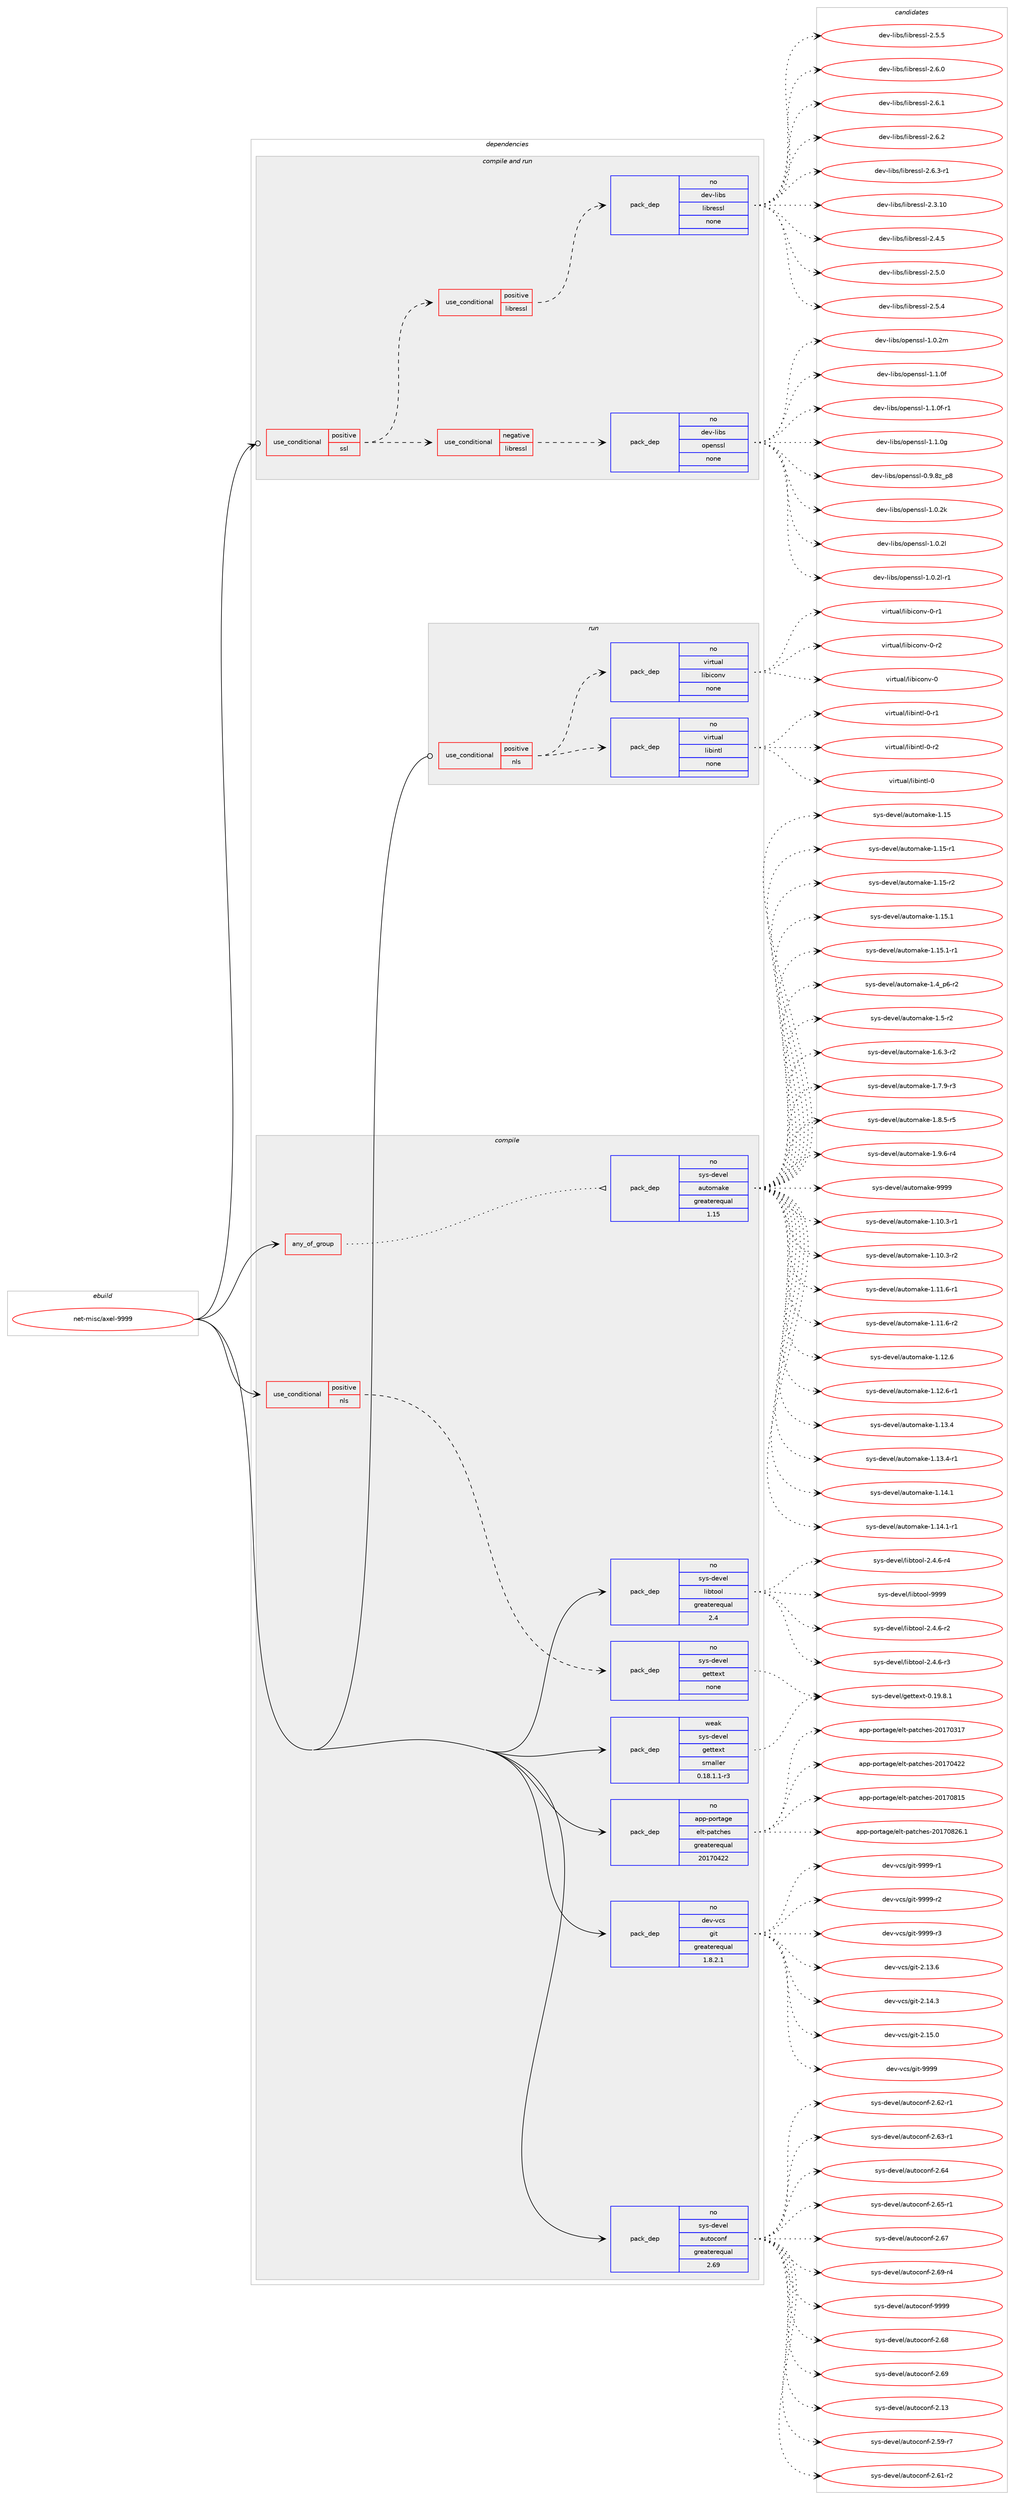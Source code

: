 digraph prolog {

# *************
# Graph options
# *************

newrank=true;
concentrate=true;
compound=true;
graph [rankdir=LR,fontname=Helvetica,fontsize=10,ranksep=1.5];#, ranksep=2.5, nodesep=0.2];
edge  [arrowhead=vee];
node  [fontname=Helvetica,fontsize=10];

# **********
# The ebuild
# **********

subgraph cluster_leftcol {
color=gray;
rank=same;
label=<<i>ebuild</i>>;
id [label="net-misc/axel-9999", color=red, width=4, href="../net-misc/axel-9999.svg"];
}

# ****************
# The dependencies
# ****************

subgraph cluster_midcol {
color=gray;
label=<<i>dependencies</i>>;
subgraph cluster_compile {
fillcolor="#eeeeee";
style=filled;
label=<<i>compile</i>>;
subgraph any6955 {
dependency423393 [label=<<TABLE BORDER="0" CELLBORDER="1" CELLSPACING="0" CELLPADDING="4"><TR><TD CELLPADDING="10">any_of_group</TD></TR></TABLE>>, shape=none, color=red];subgraph pack311343 {
dependency423394 [label=<<TABLE BORDER="0" CELLBORDER="1" CELLSPACING="0" CELLPADDING="4" WIDTH="220"><TR><TD ROWSPAN="6" CELLPADDING="30">pack_dep</TD></TR><TR><TD WIDTH="110">no</TD></TR><TR><TD>sys-devel</TD></TR><TR><TD>automake</TD></TR><TR><TD>greaterequal</TD></TR><TR><TD>1.15</TD></TR></TABLE>>, shape=none, color=blue];
}
dependency423393:e -> dependency423394:w [weight=20,style="dotted",arrowhead="oinv"];
}
id:e -> dependency423393:w [weight=20,style="solid",arrowhead="vee"];
subgraph cond104902 {
dependency423395 [label=<<TABLE BORDER="0" CELLBORDER="1" CELLSPACING="0" CELLPADDING="4"><TR><TD ROWSPAN="3" CELLPADDING="10">use_conditional</TD></TR><TR><TD>positive</TD></TR><TR><TD>nls</TD></TR></TABLE>>, shape=none, color=red];
subgraph pack311344 {
dependency423396 [label=<<TABLE BORDER="0" CELLBORDER="1" CELLSPACING="0" CELLPADDING="4" WIDTH="220"><TR><TD ROWSPAN="6" CELLPADDING="30">pack_dep</TD></TR><TR><TD WIDTH="110">no</TD></TR><TR><TD>sys-devel</TD></TR><TR><TD>gettext</TD></TR><TR><TD>none</TD></TR><TR><TD></TD></TR></TABLE>>, shape=none, color=blue];
}
dependency423395:e -> dependency423396:w [weight=20,style="dashed",arrowhead="vee"];
}
id:e -> dependency423395:w [weight=20,style="solid",arrowhead="vee"];
subgraph pack311345 {
dependency423397 [label=<<TABLE BORDER="0" CELLBORDER="1" CELLSPACING="0" CELLPADDING="4" WIDTH="220"><TR><TD ROWSPAN="6" CELLPADDING="30">pack_dep</TD></TR><TR><TD WIDTH="110">no</TD></TR><TR><TD>app-portage</TD></TR><TR><TD>elt-patches</TD></TR><TR><TD>greaterequal</TD></TR><TR><TD>20170422</TD></TR></TABLE>>, shape=none, color=blue];
}
id:e -> dependency423397:w [weight=20,style="solid",arrowhead="vee"];
subgraph pack311346 {
dependency423398 [label=<<TABLE BORDER="0" CELLBORDER="1" CELLSPACING="0" CELLPADDING="4" WIDTH="220"><TR><TD ROWSPAN="6" CELLPADDING="30">pack_dep</TD></TR><TR><TD WIDTH="110">no</TD></TR><TR><TD>dev-vcs</TD></TR><TR><TD>git</TD></TR><TR><TD>greaterequal</TD></TR><TR><TD>1.8.2.1</TD></TR></TABLE>>, shape=none, color=blue];
}
id:e -> dependency423398:w [weight=20,style="solid",arrowhead="vee"];
subgraph pack311347 {
dependency423399 [label=<<TABLE BORDER="0" CELLBORDER="1" CELLSPACING="0" CELLPADDING="4" WIDTH="220"><TR><TD ROWSPAN="6" CELLPADDING="30">pack_dep</TD></TR><TR><TD WIDTH="110">no</TD></TR><TR><TD>sys-devel</TD></TR><TR><TD>autoconf</TD></TR><TR><TD>greaterequal</TD></TR><TR><TD>2.69</TD></TR></TABLE>>, shape=none, color=blue];
}
id:e -> dependency423399:w [weight=20,style="solid",arrowhead="vee"];
subgraph pack311348 {
dependency423400 [label=<<TABLE BORDER="0" CELLBORDER="1" CELLSPACING="0" CELLPADDING="4" WIDTH="220"><TR><TD ROWSPAN="6" CELLPADDING="30">pack_dep</TD></TR><TR><TD WIDTH="110">no</TD></TR><TR><TD>sys-devel</TD></TR><TR><TD>libtool</TD></TR><TR><TD>greaterequal</TD></TR><TR><TD>2.4</TD></TR></TABLE>>, shape=none, color=blue];
}
id:e -> dependency423400:w [weight=20,style="solid",arrowhead="vee"];
subgraph pack311349 {
dependency423401 [label=<<TABLE BORDER="0" CELLBORDER="1" CELLSPACING="0" CELLPADDING="4" WIDTH="220"><TR><TD ROWSPAN="6" CELLPADDING="30">pack_dep</TD></TR><TR><TD WIDTH="110">weak</TD></TR><TR><TD>sys-devel</TD></TR><TR><TD>gettext</TD></TR><TR><TD>smaller</TD></TR><TR><TD>0.18.1.1-r3</TD></TR></TABLE>>, shape=none, color=blue];
}
id:e -> dependency423401:w [weight=20,style="solid",arrowhead="vee"];
}
subgraph cluster_compileandrun {
fillcolor="#eeeeee";
style=filled;
label=<<i>compile and run</i>>;
subgraph cond104903 {
dependency423402 [label=<<TABLE BORDER="0" CELLBORDER="1" CELLSPACING="0" CELLPADDING="4"><TR><TD ROWSPAN="3" CELLPADDING="10">use_conditional</TD></TR><TR><TD>positive</TD></TR><TR><TD>ssl</TD></TR></TABLE>>, shape=none, color=red];
subgraph cond104904 {
dependency423403 [label=<<TABLE BORDER="0" CELLBORDER="1" CELLSPACING="0" CELLPADDING="4"><TR><TD ROWSPAN="3" CELLPADDING="10">use_conditional</TD></TR><TR><TD>negative</TD></TR><TR><TD>libressl</TD></TR></TABLE>>, shape=none, color=red];
subgraph pack311350 {
dependency423404 [label=<<TABLE BORDER="0" CELLBORDER="1" CELLSPACING="0" CELLPADDING="4" WIDTH="220"><TR><TD ROWSPAN="6" CELLPADDING="30">pack_dep</TD></TR><TR><TD WIDTH="110">no</TD></TR><TR><TD>dev-libs</TD></TR><TR><TD>openssl</TD></TR><TR><TD>none</TD></TR><TR><TD></TD></TR></TABLE>>, shape=none, color=blue];
}
dependency423403:e -> dependency423404:w [weight=20,style="dashed",arrowhead="vee"];
}
dependency423402:e -> dependency423403:w [weight=20,style="dashed",arrowhead="vee"];
subgraph cond104905 {
dependency423405 [label=<<TABLE BORDER="0" CELLBORDER="1" CELLSPACING="0" CELLPADDING="4"><TR><TD ROWSPAN="3" CELLPADDING="10">use_conditional</TD></TR><TR><TD>positive</TD></TR><TR><TD>libressl</TD></TR></TABLE>>, shape=none, color=red];
subgraph pack311351 {
dependency423406 [label=<<TABLE BORDER="0" CELLBORDER="1" CELLSPACING="0" CELLPADDING="4" WIDTH="220"><TR><TD ROWSPAN="6" CELLPADDING="30">pack_dep</TD></TR><TR><TD WIDTH="110">no</TD></TR><TR><TD>dev-libs</TD></TR><TR><TD>libressl</TD></TR><TR><TD>none</TD></TR><TR><TD></TD></TR></TABLE>>, shape=none, color=blue];
}
dependency423405:e -> dependency423406:w [weight=20,style="dashed",arrowhead="vee"];
}
dependency423402:e -> dependency423405:w [weight=20,style="dashed",arrowhead="vee"];
}
id:e -> dependency423402:w [weight=20,style="solid",arrowhead="odotvee"];
}
subgraph cluster_run {
fillcolor="#eeeeee";
style=filled;
label=<<i>run</i>>;
subgraph cond104906 {
dependency423407 [label=<<TABLE BORDER="0" CELLBORDER="1" CELLSPACING="0" CELLPADDING="4"><TR><TD ROWSPAN="3" CELLPADDING="10">use_conditional</TD></TR><TR><TD>positive</TD></TR><TR><TD>nls</TD></TR></TABLE>>, shape=none, color=red];
subgraph pack311352 {
dependency423408 [label=<<TABLE BORDER="0" CELLBORDER="1" CELLSPACING="0" CELLPADDING="4" WIDTH="220"><TR><TD ROWSPAN="6" CELLPADDING="30">pack_dep</TD></TR><TR><TD WIDTH="110">no</TD></TR><TR><TD>virtual</TD></TR><TR><TD>libintl</TD></TR><TR><TD>none</TD></TR><TR><TD></TD></TR></TABLE>>, shape=none, color=blue];
}
dependency423407:e -> dependency423408:w [weight=20,style="dashed",arrowhead="vee"];
subgraph pack311353 {
dependency423409 [label=<<TABLE BORDER="0" CELLBORDER="1" CELLSPACING="0" CELLPADDING="4" WIDTH="220"><TR><TD ROWSPAN="6" CELLPADDING="30">pack_dep</TD></TR><TR><TD WIDTH="110">no</TD></TR><TR><TD>virtual</TD></TR><TR><TD>libiconv</TD></TR><TR><TD>none</TD></TR><TR><TD></TD></TR></TABLE>>, shape=none, color=blue];
}
dependency423407:e -> dependency423409:w [weight=20,style="dashed",arrowhead="vee"];
}
id:e -> dependency423407:w [weight=20,style="solid",arrowhead="odot"];
}
}

# **************
# The candidates
# **************

subgraph cluster_choices {
rank=same;
color=gray;
label=<<i>candidates</i>>;

subgraph choice311343 {
color=black;
nodesep=1;
choice11512111545100101118101108479711711611110997107101454946494846514511449 [label="sys-devel/automake-1.10.3-r1", color=red, width=4,href="../sys-devel/automake-1.10.3-r1.svg"];
choice11512111545100101118101108479711711611110997107101454946494846514511450 [label="sys-devel/automake-1.10.3-r2", color=red, width=4,href="../sys-devel/automake-1.10.3-r2.svg"];
choice11512111545100101118101108479711711611110997107101454946494946544511449 [label="sys-devel/automake-1.11.6-r1", color=red, width=4,href="../sys-devel/automake-1.11.6-r1.svg"];
choice11512111545100101118101108479711711611110997107101454946494946544511450 [label="sys-devel/automake-1.11.6-r2", color=red, width=4,href="../sys-devel/automake-1.11.6-r2.svg"];
choice1151211154510010111810110847971171161111099710710145494649504654 [label="sys-devel/automake-1.12.6", color=red, width=4,href="../sys-devel/automake-1.12.6.svg"];
choice11512111545100101118101108479711711611110997107101454946495046544511449 [label="sys-devel/automake-1.12.6-r1", color=red, width=4,href="../sys-devel/automake-1.12.6-r1.svg"];
choice1151211154510010111810110847971171161111099710710145494649514652 [label="sys-devel/automake-1.13.4", color=red, width=4,href="../sys-devel/automake-1.13.4.svg"];
choice11512111545100101118101108479711711611110997107101454946495146524511449 [label="sys-devel/automake-1.13.4-r1", color=red, width=4,href="../sys-devel/automake-1.13.4-r1.svg"];
choice1151211154510010111810110847971171161111099710710145494649524649 [label="sys-devel/automake-1.14.1", color=red, width=4,href="../sys-devel/automake-1.14.1.svg"];
choice11512111545100101118101108479711711611110997107101454946495246494511449 [label="sys-devel/automake-1.14.1-r1", color=red, width=4,href="../sys-devel/automake-1.14.1-r1.svg"];
choice115121115451001011181011084797117116111109971071014549464953 [label="sys-devel/automake-1.15", color=red, width=4,href="../sys-devel/automake-1.15.svg"];
choice1151211154510010111810110847971171161111099710710145494649534511449 [label="sys-devel/automake-1.15-r1", color=red, width=4,href="../sys-devel/automake-1.15-r1.svg"];
choice1151211154510010111810110847971171161111099710710145494649534511450 [label="sys-devel/automake-1.15-r2", color=red, width=4,href="../sys-devel/automake-1.15-r2.svg"];
choice1151211154510010111810110847971171161111099710710145494649534649 [label="sys-devel/automake-1.15.1", color=red, width=4,href="../sys-devel/automake-1.15.1.svg"];
choice11512111545100101118101108479711711611110997107101454946495346494511449 [label="sys-devel/automake-1.15.1-r1", color=red, width=4,href="../sys-devel/automake-1.15.1-r1.svg"];
choice115121115451001011181011084797117116111109971071014549465295112544511450 [label="sys-devel/automake-1.4_p6-r2", color=red, width=4,href="../sys-devel/automake-1.4_p6-r2.svg"];
choice11512111545100101118101108479711711611110997107101454946534511450 [label="sys-devel/automake-1.5-r2", color=red, width=4,href="../sys-devel/automake-1.5-r2.svg"];
choice115121115451001011181011084797117116111109971071014549465446514511450 [label="sys-devel/automake-1.6.3-r2", color=red, width=4,href="../sys-devel/automake-1.6.3-r2.svg"];
choice115121115451001011181011084797117116111109971071014549465546574511451 [label="sys-devel/automake-1.7.9-r3", color=red, width=4,href="../sys-devel/automake-1.7.9-r3.svg"];
choice115121115451001011181011084797117116111109971071014549465646534511453 [label="sys-devel/automake-1.8.5-r5", color=red, width=4,href="../sys-devel/automake-1.8.5-r5.svg"];
choice115121115451001011181011084797117116111109971071014549465746544511452 [label="sys-devel/automake-1.9.6-r4", color=red, width=4,href="../sys-devel/automake-1.9.6-r4.svg"];
choice115121115451001011181011084797117116111109971071014557575757 [label="sys-devel/automake-9999", color=red, width=4,href="../sys-devel/automake-9999.svg"];
dependency423394:e -> choice11512111545100101118101108479711711611110997107101454946494846514511449:w [style=dotted,weight="100"];
dependency423394:e -> choice11512111545100101118101108479711711611110997107101454946494846514511450:w [style=dotted,weight="100"];
dependency423394:e -> choice11512111545100101118101108479711711611110997107101454946494946544511449:w [style=dotted,weight="100"];
dependency423394:e -> choice11512111545100101118101108479711711611110997107101454946494946544511450:w [style=dotted,weight="100"];
dependency423394:e -> choice1151211154510010111810110847971171161111099710710145494649504654:w [style=dotted,weight="100"];
dependency423394:e -> choice11512111545100101118101108479711711611110997107101454946495046544511449:w [style=dotted,weight="100"];
dependency423394:e -> choice1151211154510010111810110847971171161111099710710145494649514652:w [style=dotted,weight="100"];
dependency423394:e -> choice11512111545100101118101108479711711611110997107101454946495146524511449:w [style=dotted,weight="100"];
dependency423394:e -> choice1151211154510010111810110847971171161111099710710145494649524649:w [style=dotted,weight="100"];
dependency423394:e -> choice11512111545100101118101108479711711611110997107101454946495246494511449:w [style=dotted,weight="100"];
dependency423394:e -> choice115121115451001011181011084797117116111109971071014549464953:w [style=dotted,weight="100"];
dependency423394:e -> choice1151211154510010111810110847971171161111099710710145494649534511449:w [style=dotted,weight="100"];
dependency423394:e -> choice1151211154510010111810110847971171161111099710710145494649534511450:w [style=dotted,weight="100"];
dependency423394:e -> choice1151211154510010111810110847971171161111099710710145494649534649:w [style=dotted,weight="100"];
dependency423394:e -> choice11512111545100101118101108479711711611110997107101454946495346494511449:w [style=dotted,weight="100"];
dependency423394:e -> choice115121115451001011181011084797117116111109971071014549465295112544511450:w [style=dotted,weight="100"];
dependency423394:e -> choice11512111545100101118101108479711711611110997107101454946534511450:w [style=dotted,weight="100"];
dependency423394:e -> choice115121115451001011181011084797117116111109971071014549465446514511450:w [style=dotted,weight="100"];
dependency423394:e -> choice115121115451001011181011084797117116111109971071014549465546574511451:w [style=dotted,weight="100"];
dependency423394:e -> choice115121115451001011181011084797117116111109971071014549465646534511453:w [style=dotted,weight="100"];
dependency423394:e -> choice115121115451001011181011084797117116111109971071014549465746544511452:w [style=dotted,weight="100"];
dependency423394:e -> choice115121115451001011181011084797117116111109971071014557575757:w [style=dotted,weight="100"];
}
subgraph choice311344 {
color=black;
nodesep=1;
choice1151211154510010111810110847103101116116101120116454846495746564649 [label="sys-devel/gettext-0.19.8.1", color=red, width=4,href="../sys-devel/gettext-0.19.8.1.svg"];
dependency423396:e -> choice1151211154510010111810110847103101116116101120116454846495746564649:w [style=dotted,weight="100"];
}
subgraph choice311345 {
color=black;
nodesep=1;
choice97112112451121111141169710310147101108116451129711699104101115455048495548514955 [label="app-portage/elt-patches-20170317", color=red, width=4,href="../app-portage/elt-patches-20170317.svg"];
choice97112112451121111141169710310147101108116451129711699104101115455048495548525050 [label="app-portage/elt-patches-20170422", color=red, width=4,href="../app-portage/elt-patches-20170422.svg"];
choice97112112451121111141169710310147101108116451129711699104101115455048495548564953 [label="app-portage/elt-patches-20170815", color=red, width=4,href="../app-portage/elt-patches-20170815.svg"];
choice971121124511211111411697103101471011081164511297116991041011154550484955485650544649 [label="app-portage/elt-patches-20170826.1", color=red, width=4,href="../app-portage/elt-patches-20170826.1.svg"];
dependency423397:e -> choice97112112451121111141169710310147101108116451129711699104101115455048495548514955:w [style=dotted,weight="100"];
dependency423397:e -> choice97112112451121111141169710310147101108116451129711699104101115455048495548525050:w [style=dotted,weight="100"];
dependency423397:e -> choice97112112451121111141169710310147101108116451129711699104101115455048495548564953:w [style=dotted,weight="100"];
dependency423397:e -> choice971121124511211111411697103101471011081164511297116991041011154550484955485650544649:w [style=dotted,weight="100"];
}
subgraph choice311346 {
color=black;
nodesep=1;
choice10010111845118991154710310511645504649514654 [label="dev-vcs/git-2.13.6", color=red, width=4,href="../dev-vcs/git-2.13.6.svg"];
choice10010111845118991154710310511645504649524651 [label="dev-vcs/git-2.14.3", color=red, width=4,href="../dev-vcs/git-2.14.3.svg"];
choice10010111845118991154710310511645504649534648 [label="dev-vcs/git-2.15.0", color=red, width=4,href="../dev-vcs/git-2.15.0.svg"];
choice1001011184511899115471031051164557575757 [label="dev-vcs/git-9999", color=red, width=4,href="../dev-vcs/git-9999.svg"];
choice10010111845118991154710310511645575757574511449 [label="dev-vcs/git-9999-r1", color=red, width=4,href="../dev-vcs/git-9999-r1.svg"];
choice10010111845118991154710310511645575757574511450 [label="dev-vcs/git-9999-r2", color=red, width=4,href="../dev-vcs/git-9999-r2.svg"];
choice10010111845118991154710310511645575757574511451 [label="dev-vcs/git-9999-r3", color=red, width=4,href="../dev-vcs/git-9999-r3.svg"];
dependency423398:e -> choice10010111845118991154710310511645504649514654:w [style=dotted,weight="100"];
dependency423398:e -> choice10010111845118991154710310511645504649524651:w [style=dotted,weight="100"];
dependency423398:e -> choice10010111845118991154710310511645504649534648:w [style=dotted,weight="100"];
dependency423398:e -> choice1001011184511899115471031051164557575757:w [style=dotted,weight="100"];
dependency423398:e -> choice10010111845118991154710310511645575757574511449:w [style=dotted,weight="100"];
dependency423398:e -> choice10010111845118991154710310511645575757574511450:w [style=dotted,weight="100"];
dependency423398:e -> choice10010111845118991154710310511645575757574511451:w [style=dotted,weight="100"];
}
subgraph choice311347 {
color=black;
nodesep=1;
choice115121115451001011181011084797117116111991111101024550464951 [label="sys-devel/autoconf-2.13", color=red, width=4,href="../sys-devel/autoconf-2.13.svg"];
choice1151211154510010111810110847971171161119911111010245504653574511455 [label="sys-devel/autoconf-2.59-r7", color=red, width=4,href="../sys-devel/autoconf-2.59-r7.svg"];
choice1151211154510010111810110847971171161119911111010245504654494511450 [label="sys-devel/autoconf-2.61-r2", color=red, width=4,href="../sys-devel/autoconf-2.61-r2.svg"];
choice1151211154510010111810110847971171161119911111010245504654504511449 [label="sys-devel/autoconf-2.62-r1", color=red, width=4,href="../sys-devel/autoconf-2.62-r1.svg"];
choice1151211154510010111810110847971171161119911111010245504654514511449 [label="sys-devel/autoconf-2.63-r1", color=red, width=4,href="../sys-devel/autoconf-2.63-r1.svg"];
choice115121115451001011181011084797117116111991111101024550465452 [label="sys-devel/autoconf-2.64", color=red, width=4,href="../sys-devel/autoconf-2.64.svg"];
choice1151211154510010111810110847971171161119911111010245504654534511449 [label="sys-devel/autoconf-2.65-r1", color=red, width=4,href="../sys-devel/autoconf-2.65-r1.svg"];
choice115121115451001011181011084797117116111991111101024550465455 [label="sys-devel/autoconf-2.67", color=red, width=4,href="../sys-devel/autoconf-2.67.svg"];
choice115121115451001011181011084797117116111991111101024550465456 [label="sys-devel/autoconf-2.68", color=red, width=4,href="../sys-devel/autoconf-2.68.svg"];
choice115121115451001011181011084797117116111991111101024550465457 [label="sys-devel/autoconf-2.69", color=red, width=4,href="../sys-devel/autoconf-2.69.svg"];
choice1151211154510010111810110847971171161119911111010245504654574511452 [label="sys-devel/autoconf-2.69-r4", color=red, width=4,href="../sys-devel/autoconf-2.69-r4.svg"];
choice115121115451001011181011084797117116111991111101024557575757 [label="sys-devel/autoconf-9999", color=red, width=4,href="../sys-devel/autoconf-9999.svg"];
dependency423399:e -> choice115121115451001011181011084797117116111991111101024550464951:w [style=dotted,weight="100"];
dependency423399:e -> choice1151211154510010111810110847971171161119911111010245504653574511455:w [style=dotted,weight="100"];
dependency423399:e -> choice1151211154510010111810110847971171161119911111010245504654494511450:w [style=dotted,weight="100"];
dependency423399:e -> choice1151211154510010111810110847971171161119911111010245504654504511449:w [style=dotted,weight="100"];
dependency423399:e -> choice1151211154510010111810110847971171161119911111010245504654514511449:w [style=dotted,weight="100"];
dependency423399:e -> choice115121115451001011181011084797117116111991111101024550465452:w [style=dotted,weight="100"];
dependency423399:e -> choice1151211154510010111810110847971171161119911111010245504654534511449:w [style=dotted,weight="100"];
dependency423399:e -> choice115121115451001011181011084797117116111991111101024550465455:w [style=dotted,weight="100"];
dependency423399:e -> choice115121115451001011181011084797117116111991111101024550465456:w [style=dotted,weight="100"];
dependency423399:e -> choice115121115451001011181011084797117116111991111101024550465457:w [style=dotted,weight="100"];
dependency423399:e -> choice1151211154510010111810110847971171161119911111010245504654574511452:w [style=dotted,weight="100"];
dependency423399:e -> choice115121115451001011181011084797117116111991111101024557575757:w [style=dotted,weight="100"];
}
subgraph choice311348 {
color=black;
nodesep=1;
choice1151211154510010111810110847108105981161111111084550465246544511450 [label="sys-devel/libtool-2.4.6-r2", color=red, width=4,href="../sys-devel/libtool-2.4.6-r2.svg"];
choice1151211154510010111810110847108105981161111111084550465246544511451 [label="sys-devel/libtool-2.4.6-r3", color=red, width=4,href="../sys-devel/libtool-2.4.6-r3.svg"];
choice1151211154510010111810110847108105981161111111084550465246544511452 [label="sys-devel/libtool-2.4.6-r4", color=red, width=4,href="../sys-devel/libtool-2.4.6-r4.svg"];
choice1151211154510010111810110847108105981161111111084557575757 [label="sys-devel/libtool-9999", color=red, width=4,href="../sys-devel/libtool-9999.svg"];
dependency423400:e -> choice1151211154510010111810110847108105981161111111084550465246544511450:w [style=dotted,weight="100"];
dependency423400:e -> choice1151211154510010111810110847108105981161111111084550465246544511451:w [style=dotted,weight="100"];
dependency423400:e -> choice1151211154510010111810110847108105981161111111084550465246544511452:w [style=dotted,weight="100"];
dependency423400:e -> choice1151211154510010111810110847108105981161111111084557575757:w [style=dotted,weight="100"];
}
subgraph choice311349 {
color=black;
nodesep=1;
choice1151211154510010111810110847103101116116101120116454846495746564649 [label="sys-devel/gettext-0.19.8.1", color=red, width=4,href="../sys-devel/gettext-0.19.8.1.svg"];
dependency423401:e -> choice1151211154510010111810110847103101116116101120116454846495746564649:w [style=dotted,weight="100"];
}
subgraph choice311350 {
color=black;
nodesep=1;
choice1001011184510810598115471111121011101151151084548465746561229511256 [label="dev-libs/openssl-0.9.8z_p8", color=red, width=4,href="../dev-libs/openssl-0.9.8z_p8.svg"];
choice100101118451081059811547111112101110115115108454946484650107 [label="dev-libs/openssl-1.0.2k", color=red, width=4,href="../dev-libs/openssl-1.0.2k.svg"];
choice100101118451081059811547111112101110115115108454946484650108 [label="dev-libs/openssl-1.0.2l", color=red, width=4,href="../dev-libs/openssl-1.0.2l.svg"];
choice1001011184510810598115471111121011101151151084549464846501084511449 [label="dev-libs/openssl-1.0.2l-r1", color=red, width=4,href="../dev-libs/openssl-1.0.2l-r1.svg"];
choice100101118451081059811547111112101110115115108454946484650109 [label="dev-libs/openssl-1.0.2m", color=red, width=4,href="../dev-libs/openssl-1.0.2m.svg"];
choice100101118451081059811547111112101110115115108454946494648102 [label="dev-libs/openssl-1.1.0f", color=red, width=4,href="../dev-libs/openssl-1.1.0f.svg"];
choice1001011184510810598115471111121011101151151084549464946481024511449 [label="dev-libs/openssl-1.1.0f-r1", color=red, width=4,href="../dev-libs/openssl-1.1.0f-r1.svg"];
choice100101118451081059811547111112101110115115108454946494648103 [label="dev-libs/openssl-1.1.0g", color=red, width=4,href="../dev-libs/openssl-1.1.0g.svg"];
dependency423404:e -> choice1001011184510810598115471111121011101151151084548465746561229511256:w [style=dotted,weight="100"];
dependency423404:e -> choice100101118451081059811547111112101110115115108454946484650107:w [style=dotted,weight="100"];
dependency423404:e -> choice100101118451081059811547111112101110115115108454946484650108:w [style=dotted,weight="100"];
dependency423404:e -> choice1001011184510810598115471111121011101151151084549464846501084511449:w [style=dotted,weight="100"];
dependency423404:e -> choice100101118451081059811547111112101110115115108454946484650109:w [style=dotted,weight="100"];
dependency423404:e -> choice100101118451081059811547111112101110115115108454946494648102:w [style=dotted,weight="100"];
dependency423404:e -> choice1001011184510810598115471111121011101151151084549464946481024511449:w [style=dotted,weight="100"];
dependency423404:e -> choice100101118451081059811547111112101110115115108454946494648103:w [style=dotted,weight="100"];
}
subgraph choice311351 {
color=black;
nodesep=1;
choice1001011184510810598115471081059811410111511510845504651464948 [label="dev-libs/libressl-2.3.10", color=red, width=4,href="../dev-libs/libressl-2.3.10.svg"];
choice10010111845108105981154710810598114101115115108455046524653 [label="dev-libs/libressl-2.4.5", color=red, width=4,href="../dev-libs/libressl-2.4.5.svg"];
choice10010111845108105981154710810598114101115115108455046534648 [label="dev-libs/libressl-2.5.0", color=red, width=4,href="../dev-libs/libressl-2.5.0.svg"];
choice10010111845108105981154710810598114101115115108455046534652 [label="dev-libs/libressl-2.5.4", color=red, width=4,href="../dev-libs/libressl-2.5.4.svg"];
choice10010111845108105981154710810598114101115115108455046534653 [label="dev-libs/libressl-2.5.5", color=red, width=4,href="../dev-libs/libressl-2.5.5.svg"];
choice10010111845108105981154710810598114101115115108455046544648 [label="dev-libs/libressl-2.6.0", color=red, width=4,href="../dev-libs/libressl-2.6.0.svg"];
choice10010111845108105981154710810598114101115115108455046544649 [label="dev-libs/libressl-2.6.1", color=red, width=4,href="../dev-libs/libressl-2.6.1.svg"];
choice10010111845108105981154710810598114101115115108455046544650 [label="dev-libs/libressl-2.6.2", color=red, width=4,href="../dev-libs/libressl-2.6.2.svg"];
choice100101118451081059811547108105981141011151151084550465446514511449 [label="dev-libs/libressl-2.6.3-r1", color=red, width=4,href="../dev-libs/libressl-2.6.3-r1.svg"];
dependency423406:e -> choice1001011184510810598115471081059811410111511510845504651464948:w [style=dotted,weight="100"];
dependency423406:e -> choice10010111845108105981154710810598114101115115108455046524653:w [style=dotted,weight="100"];
dependency423406:e -> choice10010111845108105981154710810598114101115115108455046534648:w [style=dotted,weight="100"];
dependency423406:e -> choice10010111845108105981154710810598114101115115108455046534652:w [style=dotted,weight="100"];
dependency423406:e -> choice10010111845108105981154710810598114101115115108455046534653:w [style=dotted,weight="100"];
dependency423406:e -> choice10010111845108105981154710810598114101115115108455046544648:w [style=dotted,weight="100"];
dependency423406:e -> choice10010111845108105981154710810598114101115115108455046544649:w [style=dotted,weight="100"];
dependency423406:e -> choice10010111845108105981154710810598114101115115108455046544650:w [style=dotted,weight="100"];
dependency423406:e -> choice100101118451081059811547108105981141011151151084550465446514511449:w [style=dotted,weight="100"];
}
subgraph choice311352 {
color=black;
nodesep=1;
choice1181051141161179710847108105981051101161084548 [label="virtual/libintl-0", color=red, width=4,href="../virtual/libintl-0.svg"];
choice11810511411611797108471081059810511011610845484511449 [label="virtual/libintl-0-r1", color=red, width=4,href="../virtual/libintl-0-r1.svg"];
choice11810511411611797108471081059810511011610845484511450 [label="virtual/libintl-0-r2", color=red, width=4,href="../virtual/libintl-0-r2.svg"];
dependency423408:e -> choice1181051141161179710847108105981051101161084548:w [style=dotted,weight="100"];
dependency423408:e -> choice11810511411611797108471081059810511011610845484511449:w [style=dotted,weight="100"];
dependency423408:e -> choice11810511411611797108471081059810511011610845484511450:w [style=dotted,weight="100"];
}
subgraph choice311353 {
color=black;
nodesep=1;
choice118105114116117971084710810598105991111101184548 [label="virtual/libiconv-0", color=red, width=4,href="../virtual/libiconv-0.svg"];
choice1181051141161179710847108105981059911111011845484511449 [label="virtual/libiconv-0-r1", color=red, width=4,href="../virtual/libiconv-0-r1.svg"];
choice1181051141161179710847108105981059911111011845484511450 [label="virtual/libiconv-0-r2", color=red, width=4,href="../virtual/libiconv-0-r2.svg"];
dependency423409:e -> choice118105114116117971084710810598105991111101184548:w [style=dotted,weight="100"];
dependency423409:e -> choice1181051141161179710847108105981059911111011845484511449:w [style=dotted,weight="100"];
dependency423409:e -> choice1181051141161179710847108105981059911111011845484511450:w [style=dotted,weight="100"];
}
}

}

